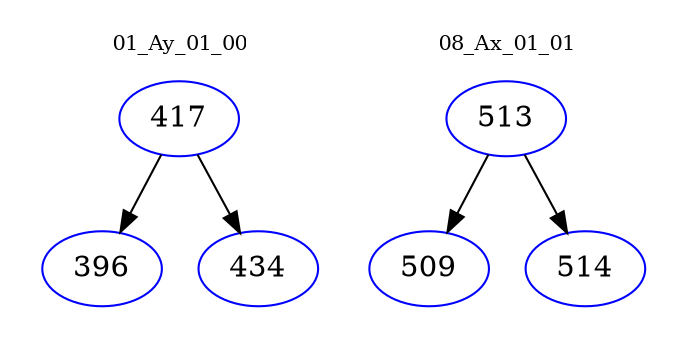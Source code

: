 digraph{
subgraph cluster_0 {
color = white
label = "01_Ay_01_00";
fontsize=10;
T0_417 [label="417", color="blue"]
T0_417 -> T0_396 [color="black"]
T0_396 [label="396", color="blue"]
T0_417 -> T0_434 [color="black"]
T0_434 [label="434", color="blue"]
}
subgraph cluster_1 {
color = white
label = "08_Ax_01_01";
fontsize=10;
T1_513 [label="513", color="blue"]
T1_513 -> T1_509 [color="black"]
T1_509 [label="509", color="blue"]
T1_513 -> T1_514 [color="black"]
T1_514 [label="514", color="blue"]
}
}
